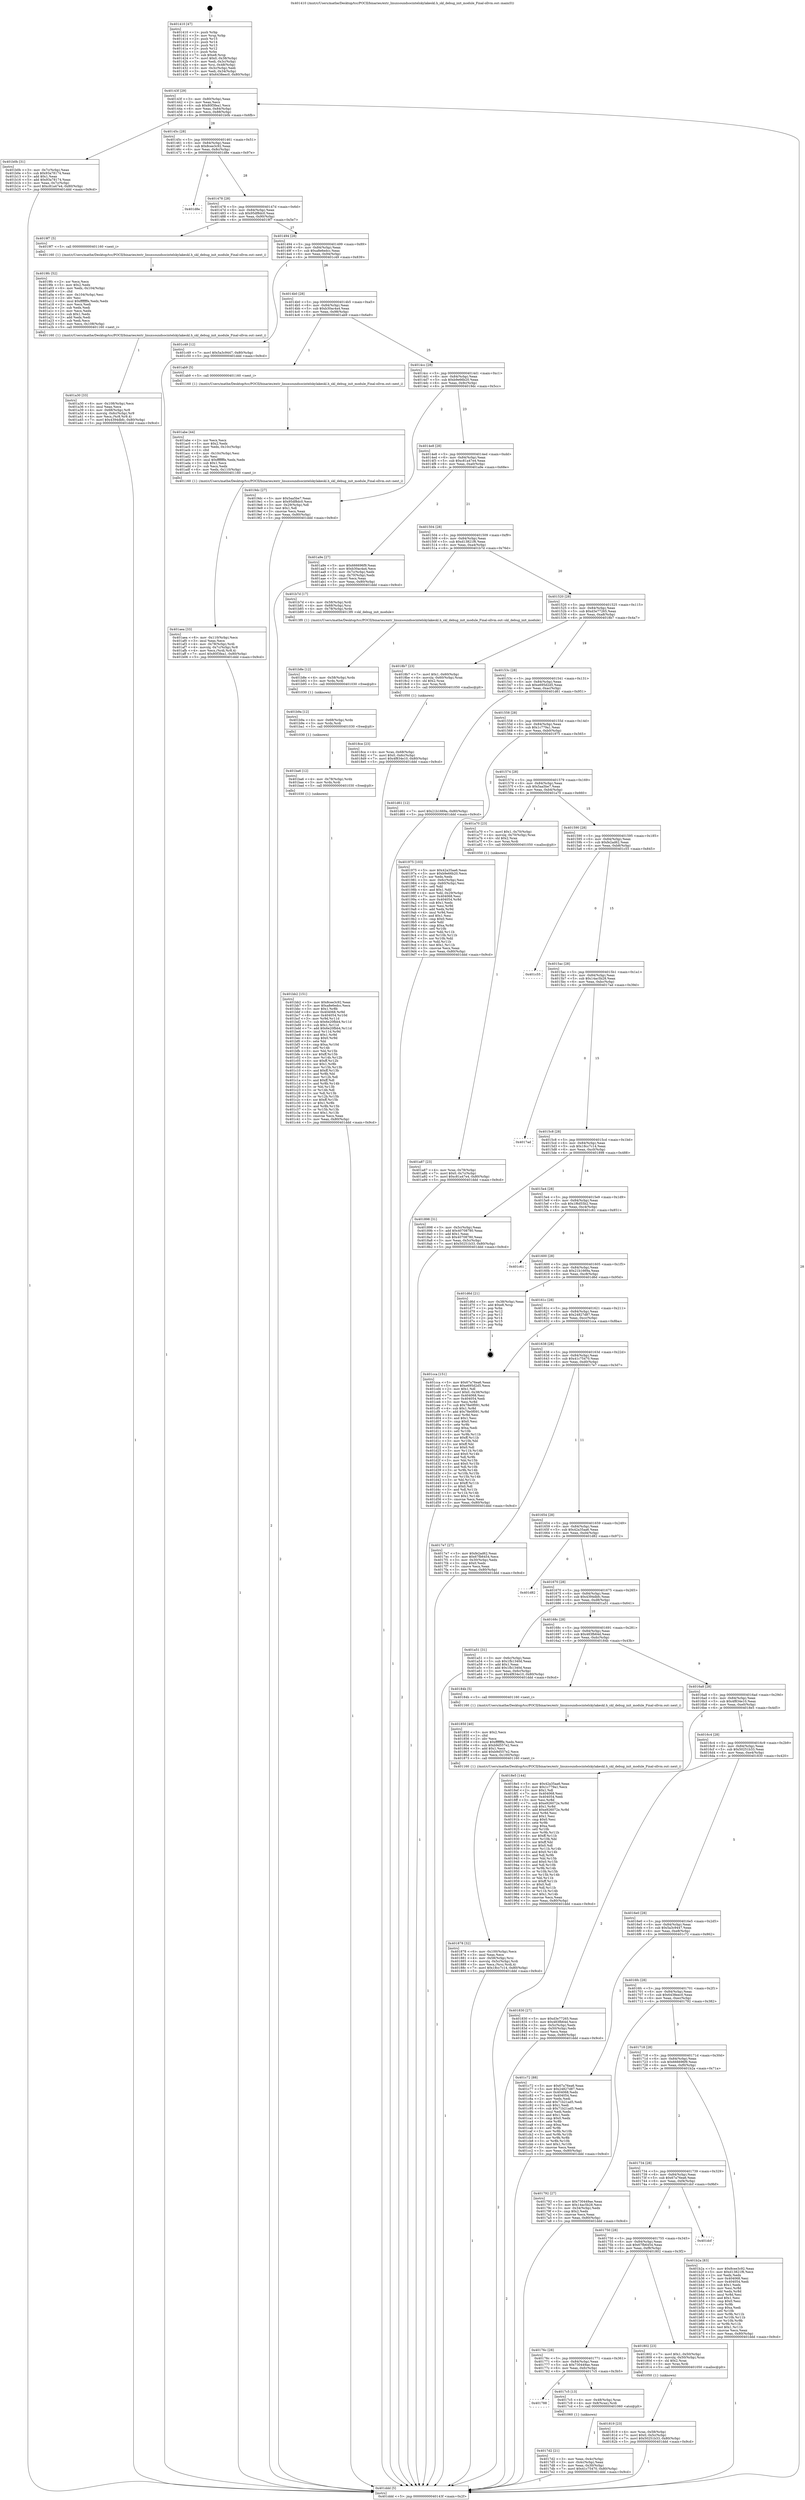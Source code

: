 digraph "0x401410" {
  label = "0x401410 (/mnt/c/Users/mathe/Desktop/tcc/POCII/binaries/extr_linuxsoundsocintelskylakeskl.h_skl_debug_init_module_Final-ollvm.out::main(0))"
  labelloc = "t"
  node[shape=record]

  Entry [label="",width=0.3,height=0.3,shape=circle,fillcolor=black,style=filled]
  "0x40143f" [label="{
     0x40143f [29]\l
     | [instrs]\l
     &nbsp;&nbsp;0x40143f \<+3\>: mov -0x80(%rbp),%eax\l
     &nbsp;&nbsp;0x401442 \<+2\>: mov %eax,%ecx\l
     &nbsp;&nbsp;0x401444 \<+6\>: sub $0x80f3fea1,%ecx\l
     &nbsp;&nbsp;0x40144a \<+6\>: mov %eax,-0x84(%rbp)\l
     &nbsp;&nbsp;0x401450 \<+6\>: mov %ecx,-0x88(%rbp)\l
     &nbsp;&nbsp;0x401456 \<+6\>: je 0000000000401b0b \<main+0x6fb\>\l
  }"]
  "0x401b0b" [label="{
     0x401b0b [31]\l
     | [instrs]\l
     &nbsp;&nbsp;0x401b0b \<+3\>: mov -0x7c(%rbp),%eax\l
     &nbsp;&nbsp;0x401b0e \<+5\>: sub $0x93a78174,%eax\l
     &nbsp;&nbsp;0x401b13 \<+3\>: add $0x1,%eax\l
     &nbsp;&nbsp;0x401b16 \<+5\>: add $0x93a78174,%eax\l
     &nbsp;&nbsp;0x401b1b \<+3\>: mov %eax,-0x7c(%rbp)\l
     &nbsp;&nbsp;0x401b1e \<+7\>: movl $0xc81a47e4,-0x80(%rbp)\l
     &nbsp;&nbsp;0x401b25 \<+5\>: jmp 0000000000401ddd \<main+0x9cd\>\l
  }"]
  "0x40145c" [label="{
     0x40145c [28]\l
     | [instrs]\l
     &nbsp;&nbsp;0x40145c \<+5\>: jmp 0000000000401461 \<main+0x51\>\l
     &nbsp;&nbsp;0x401461 \<+6\>: mov -0x84(%rbp),%eax\l
     &nbsp;&nbsp;0x401467 \<+5\>: sub $0x8cee3c92,%eax\l
     &nbsp;&nbsp;0x40146c \<+6\>: mov %eax,-0x8c(%rbp)\l
     &nbsp;&nbsp;0x401472 \<+6\>: je 0000000000401d8e \<main+0x97e\>\l
  }"]
  Exit [label="",width=0.3,height=0.3,shape=circle,fillcolor=black,style=filled,peripheries=2]
  "0x401d8e" [label="{
     0x401d8e\l
  }", style=dashed]
  "0x401478" [label="{
     0x401478 [28]\l
     | [instrs]\l
     &nbsp;&nbsp;0x401478 \<+5\>: jmp 000000000040147d \<main+0x6d\>\l
     &nbsp;&nbsp;0x40147d \<+6\>: mov -0x84(%rbp),%eax\l
     &nbsp;&nbsp;0x401483 \<+5\>: sub $0x95df8dc0,%eax\l
     &nbsp;&nbsp;0x401488 \<+6\>: mov %eax,-0x90(%rbp)\l
     &nbsp;&nbsp;0x40148e \<+6\>: je 00000000004019f7 \<main+0x5e7\>\l
  }"]
  "0x401bb2" [label="{
     0x401bb2 [151]\l
     | [instrs]\l
     &nbsp;&nbsp;0x401bb2 \<+5\>: mov $0x8cee3c92,%eax\l
     &nbsp;&nbsp;0x401bb7 \<+5\>: mov $0xa8e6edcc,%ecx\l
     &nbsp;&nbsp;0x401bbc \<+3\>: mov $0x1,%r8b\l
     &nbsp;&nbsp;0x401bbf \<+8\>: mov 0x404068,%r9d\l
     &nbsp;&nbsp;0x401bc7 \<+8\>: mov 0x404054,%r10d\l
     &nbsp;&nbsp;0x401bcf \<+3\>: mov %r9d,%r11d\l
     &nbsp;&nbsp;0x401bd2 \<+7\>: sub $0x6e20fbb4,%r11d\l
     &nbsp;&nbsp;0x401bd9 \<+4\>: sub $0x1,%r11d\l
     &nbsp;&nbsp;0x401bdd \<+7\>: add $0x6e20fbb4,%r11d\l
     &nbsp;&nbsp;0x401be4 \<+4\>: imul %r11d,%r9d\l
     &nbsp;&nbsp;0x401be8 \<+4\>: and $0x1,%r9d\l
     &nbsp;&nbsp;0x401bec \<+4\>: cmp $0x0,%r9d\l
     &nbsp;&nbsp;0x401bf0 \<+3\>: sete %bl\l
     &nbsp;&nbsp;0x401bf3 \<+4\>: cmp $0xa,%r10d\l
     &nbsp;&nbsp;0x401bf7 \<+4\>: setl %r14b\l
     &nbsp;&nbsp;0x401bfb \<+3\>: mov %bl,%r15b\l
     &nbsp;&nbsp;0x401bfe \<+4\>: xor $0xff,%r15b\l
     &nbsp;&nbsp;0x401c02 \<+3\>: mov %r14b,%r12b\l
     &nbsp;&nbsp;0x401c05 \<+4\>: xor $0xff,%r12b\l
     &nbsp;&nbsp;0x401c09 \<+4\>: xor $0x1,%r8b\l
     &nbsp;&nbsp;0x401c0d \<+3\>: mov %r15b,%r13b\l
     &nbsp;&nbsp;0x401c10 \<+4\>: and $0xff,%r13b\l
     &nbsp;&nbsp;0x401c14 \<+3\>: and %r8b,%bl\l
     &nbsp;&nbsp;0x401c17 \<+3\>: mov %r12b,%dl\l
     &nbsp;&nbsp;0x401c1a \<+3\>: and $0xff,%dl\l
     &nbsp;&nbsp;0x401c1d \<+3\>: and %r8b,%r14b\l
     &nbsp;&nbsp;0x401c20 \<+3\>: or %bl,%r13b\l
     &nbsp;&nbsp;0x401c23 \<+3\>: or %r14b,%dl\l
     &nbsp;&nbsp;0x401c26 \<+3\>: xor %dl,%r13b\l
     &nbsp;&nbsp;0x401c29 \<+3\>: or %r12b,%r15b\l
     &nbsp;&nbsp;0x401c2c \<+4\>: xor $0xff,%r15b\l
     &nbsp;&nbsp;0x401c30 \<+4\>: or $0x1,%r8b\l
     &nbsp;&nbsp;0x401c34 \<+3\>: and %r8b,%r15b\l
     &nbsp;&nbsp;0x401c37 \<+3\>: or %r15b,%r13b\l
     &nbsp;&nbsp;0x401c3a \<+4\>: test $0x1,%r13b\l
     &nbsp;&nbsp;0x401c3e \<+3\>: cmovne %ecx,%eax\l
     &nbsp;&nbsp;0x401c41 \<+3\>: mov %eax,-0x80(%rbp)\l
     &nbsp;&nbsp;0x401c44 \<+5\>: jmp 0000000000401ddd \<main+0x9cd\>\l
  }"]
  "0x4019f7" [label="{
     0x4019f7 [5]\l
     | [instrs]\l
     &nbsp;&nbsp;0x4019f7 \<+5\>: call 0000000000401160 \<next_i\>\l
     | [calls]\l
     &nbsp;&nbsp;0x401160 \{1\} (/mnt/c/Users/mathe/Desktop/tcc/POCII/binaries/extr_linuxsoundsocintelskylakeskl.h_skl_debug_init_module_Final-ollvm.out::next_i)\l
  }"]
  "0x401494" [label="{
     0x401494 [28]\l
     | [instrs]\l
     &nbsp;&nbsp;0x401494 \<+5\>: jmp 0000000000401499 \<main+0x89\>\l
     &nbsp;&nbsp;0x401499 \<+6\>: mov -0x84(%rbp),%eax\l
     &nbsp;&nbsp;0x40149f \<+5\>: sub $0xa8e6edcc,%eax\l
     &nbsp;&nbsp;0x4014a4 \<+6\>: mov %eax,-0x94(%rbp)\l
     &nbsp;&nbsp;0x4014aa \<+6\>: je 0000000000401c49 \<main+0x839\>\l
  }"]
  "0x401ba6" [label="{
     0x401ba6 [12]\l
     | [instrs]\l
     &nbsp;&nbsp;0x401ba6 \<+4\>: mov -0x78(%rbp),%rdx\l
     &nbsp;&nbsp;0x401baa \<+3\>: mov %rdx,%rdi\l
     &nbsp;&nbsp;0x401bad \<+5\>: call 0000000000401030 \<free@plt\>\l
     | [calls]\l
     &nbsp;&nbsp;0x401030 \{1\} (unknown)\l
  }"]
  "0x401c49" [label="{
     0x401c49 [12]\l
     | [instrs]\l
     &nbsp;&nbsp;0x401c49 \<+7\>: movl $0x5a3c9447,-0x80(%rbp)\l
     &nbsp;&nbsp;0x401c50 \<+5\>: jmp 0000000000401ddd \<main+0x9cd\>\l
  }"]
  "0x4014b0" [label="{
     0x4014b0 [28]\l
     | [instrs]\l
     &nbsp;&nbsp;0x4014b0 \<+5\>: jmp 00000000004014b5 \<main+0xa5\>\l
     &nbsp;&nbsp;0x4014b5 \<+6\>: mov -0x84(%rbp),%eax\l
     &nbsp;&nbsp;0x4014bb \<+5\>: sub $0xb30ac4a4,%eax\l
     &nbsp;&nbsp;0x4014c0 \<+6\>: mov %eax,-0x98(%rbp)\l
     &nbsp;&nbsp;0x4014c6 \<+6\>: je 0000000000401ab9 \<main+0x6a9\>\l
  }"]
  "0x401b9a" [label="{
     0x401b9a [12]\l
     | [instrs]\l
     &nbsp;&nbsp;0x401b9a \<+4\>: mov -0x68(%rbp),%rdx\l
     &nbsp;&nbsp;0x401b9e \<+3\>: mov %rdx,%rdi\l
     &nbsp;&nbsp;0x401ba1 \<+5\>: call 0000000000401030 \<free@plt\>\l
     | [calls]\l
     &nbsp;&nbsp;0x401030 \{1\} (unknown)\l
  }"]
  "0x401ab9" [label="{
     0x401ab9 [5]\l
     | [instrs]\l
     &nbsp;&nbsp;0x401ab9 \<+5\>: call 0000000000401160 \<next_i\>\l
     | [calls]\l
     &nbsp;&nbsp;0x401160 \{1\} (/mnt/c/Users/mathe/Desktop/tcc/POCII/binaries/extr_linuxsoundsocintelskylakeskl.h_skl_debug_init_module_Final-ollvm.out::next_i)\l
  }"]
  "0x4014cc" [label="{
     0x4014cc [28]\l
     | [instrs]\l
     &nbsp;&nbsp;0x4014cc \<+5\>: jmp 00000000004014d1 \<main+0xc1\>\l
     &nbsp;&nbsp;0x4014d1 \<+6\>: mov -0x84(%rbp),%eax\l
     &nbsp;&nbsp;0x4014d7 \<+5\>: sub $0xb9e66b20,%eax\l
     &nbsp;&nbsp;0x4014dc \<+6\>: mov %eax,-0x9c(%rbp)\l
     &nbsp;&nbsp;0x4014e2 \<+6\>: je 00000000004019dc \<main+0x5cc\>\l
  }"]
  "0x401b8e" [label="{
     0x401b8e [12]\l
     | [instrs]\l
     &nbsp;&nbsp;0x401b8e \<+4\>: mov -0x58(%rbp),%rdx\l
     &nbsp;&nbsp;0x401b92 \<+3\>: mov %rdx,%rdi\l
     &nbsp;&nbsp;0x401b95 \<+5\>: call 0000000000401030 \<free@plt\>\l
     | [calls]\l
     &nbsp;&nbsp;0x401030 \{1\} (unknown)\l
  }"]
  "0x4019dc" [label="{
     0x4019dc [27]\l
     | [instrs]\l
     &nbsp;&nbsp;0x4019dc \<+5\>: mov $0x5aa5be7,%eax\l
     &nbsp;&nbsp;0x4019e1 \<+5\>: mov $0x95df8dc0,%ecx\l
     &nbsp;&nbsp;0x4019e6 \<+3\>: mov -0x29(%rbp),%dl\l
     &nbsp;&nbsp;0x4019e9 \<+3\>: test $0x1,%dl\l
     &nbsp;&nbsp;0x4019ec \<+3\>: cmovne %ecx,%eax\l
     &nbsp;&nbsp;0x4019ef \<+3\>: mov %eax,-0x80(%rbp)\l
     &nbsp;&nbsp;0x4019f2 \<+5\>: jmp 0000000000401ddd \<main+0x9cd\>\l
  }"]
  "0x4014e8" [label="{
     0x4014e8 [28]\l
     | [instrs]\l
     &nbsp;&nbsp;0x4014e8 \<+5\>: jmp 00000000004014ed \<main+0xdd\>\l
     &nbsp;&nbsp;0x4014ed \<+6\>: mov -0x84(%rbp),%eax\l
     &nbsp;&nbsp;0x4014f3 \<+5\>: sub $0xc81a47e4,%eax\l
     &nbsp;&nbsp;0x4014f8 \<+6\>: mov %eax,-0xa0(%rbp)\l
     &nbsp;&nbsp;0x4014fe \<+6\>: je 0000000000401a9e \<main+0x68e\>\l
  }"]
  "0x401aea" [label="{
     0x401aea [33]\l
     | [instrs]\l
     &nbsp;&nbsp;0x401aea \<+6\>: mov -0x110(%rbp),%ecx\l
     &nbsp;&nbsp;0x401af0 \<+3\>: imul %eax,%ecx\l
     &nbsp;&nbsp;0x401af3 \<+4\>: mov -0x78(%rbp),%rdi\l
     &nbsp;&nbsp;0x401af7 \<+4\>: movslq -0x7c(%rbp),%r8\l
     &nbsp;&nbsp;0x401afb \<+4\>: mov %ecx,(%rdi,%r8,4)\l
     &nbsp;&nbsp;0x401aff \<+7\>: movl $0x80f3fea1,-0x80(%rbp)\l
     &nbsp;&nbsp;0x401b06 \<+5\>: jmp 0000000000401ddd \<main+0x9cd\>\l
  }"]
  "0x401a9e" [label="{
     0x401a9e [27]\l
     | [instrs]\l
     &nbsp;&nbsp;0x401a9e \<+5\>: mov $0x666696f9,%eax\l
     &nbsp;&nbsp;0x401aa3 \<+5\>: mov $0xb30ac4a4,%ecx\l
     &nbsp;&nbsp;0x401aa8 \<+3\>: mov -0x7c(%rbp),%edx\l
     &nbsp;&nbsp;0x401aab \<+3\>: cmp -0x70(%rbp),%edx\l
     &nbsp;&nbsp;0x401aae \<+3\>: cmovl %ecx,%eax\l
     &nbsp;&nbsp;0x401ab1 \<+3\>: mov %eax,-0x80(%rbp)\l
     &nbsp;&nbsp;0x401ab4 \<+5\>: jmp 0000000000401ddd \<main+0x9cd\>\l
  }"]
  "0x401504" [label="{
     0x401504 [28]\l
     | [instrs]\l
     &nbsp;&nbsp;0x401504 \<+5\>: jmp 0000000000401509 \<main+0xf9\>\l
     &nbsp;&nbsp;0x401509 \<+6\>: mov -0x84(%rbp),%eax\l
     &nbsp;&nbsp;0x40150f \<+5\>: sub $0xd13821f6,%eax\l
     &nbsp;&nbsp;0x401514 \<+6\>: mov %eax,-0xa4(%rbp)\l
     &nbsp;&nbsp;0x40151a \<+6\>: je 0000000000401b7d \<main+0x76d\>\l
  }"]
  "0x401abe" [label="{
     0x401abe [44]\l
     | [instrs]\l
     &nbsp;&nbsp;0x401abe \<+2\>: xor %ecx,%ecx\l
     &nbsp;&nbsp;0x401ac0 \<+5\>: mov $0x2,%edx\l
     &nbsp;&nbsp;0x401ac5 \<+6\>: mov %edx,-0x10c(%rbp)\l
     &nbsp;&nbsp;0x401acb \<+1\>: cltd\l
     &nbsp;&nbsp;0x401acc \<+6\>: mov -0x10c(%rbp),%esi\l
     &nbsp;&nbsp;0x401ad2 \<+2\>: idiv %esi\l
     &nbsp;&nbsp;0x401ad4 \<+6\>: imul $0xfffffffe,%edx,%edx\l
     &nbsp;&nbsp;0x401ada \<+3\>: sub $0x1,%ecx\l
     &nbsp;&nbsp;0x401add \<+2\>: sub %ecx,%edx\l
     &nbsp;&nbsp;0x401adf \<+6\>: mov %edx,-0x110(%rbp)\l
     &nbsp;&nbsp;0x401ae5 \<+5\>: call 0000000000401160 \<next_i\>\l
     | [calls]\l
     &nbsp;&nbsp;0x401160 \{1\} (/mnt/c/Users/mathe/Desktop/tcc/POCII/binaries/extr_linuxsoundsocintelskylakeskl.h_skl_debug_init_module_Final-ollvm.out::next_i)\l
  }"]
  "0x401b7d" [label="{
     0x401b7d [17]\l
     | [instrs]\l
     &nbsp;&nbsp;0x401b7d \<+4\>: mov -0x58(%rbp),%rdi\l
     &nbsp;&nbsp;0x401b81 \<+4\>: mov -0x68(%rbp),%rsi\l
     &nbsp;&nbsp;0x401b85 \<+4\>: mov -0x78(%rbp),%rdx\l
     &nbsp;&nbsp;0x401b89 \<+5\>: call 00000000004013f0 \<skl_debug_init_module\>\l
     | [calls]\l
     &nbsp;&nbsp;0x4013f0 \{1\} (/mnt/c/Users/mathe/Desktop/tcc/POCII/binaries/extr_linuxsoundsocintelskylakeskl.h_skl_debug_init_module_Final-ollvm.out::skl_debug_init_module)\l
  }"]
  "0x401520" [label="{
     0x401520 [28]\l
     | [instrs]\l
     &nbsp;&nbsp;0x401520 \<+5\>: jmp 0000000000401525 \<main+0x115\>\l
     &nbsp;&nbsp;0x401525 \<+6\>: mov -0x84(%rbp),%eax\l
     &nbsp;&nbsp;0x40152b \<+5\>: sub $0xd3e77265,%eax\l
     &nbsp;&nbsp;0x401530 \<+6\>: mov %eax,-0xa8(%rbp)\l
     &nbsp;&nbsp;0x401536 \<+6\>: je 00000000004018b7 \<main+0x4a7\>\l
  }"]
  "0x401a87" [label="{
     0x401a87 [23]\l
     | [instrs]\l
     &nbsp;&nbsp;0x401a87 \<+4\>: mov %rax,-0x78(%rbp)\l
     &nbsp;&nbsp;0x401a8b \<+7\>: movl $0x0,-0x7c(%rbp)\l
     &nbsp;&nbsp;0x401a92 \<+7\>: movl $0xc81a47e4,-0x80(%rbp)\l
     &nbsp;&nbsp;0x401a99 \<+5\>: jmp 0000000000401ddd \<main+0x9cd\>\l
  }"]
  "0x4018b7" [label="{
     0x4018b7 [23]\l
     | [instrs]\l
     &nbsp;&nbsp;0x4018b7 \<+7\>: movl $0x1,-0x60(%rbp)\l
     &nbsp;&nbsp;0x4018be \<+4\>: movslq -0x60(%rbp),%rax\l
     &nbsp;&nbsp;0x4018c2 \<+4\>: shl $0x2,%rax\l
     &nbsp;&nbsp;0x4018c6 \<+3\>: mov %rax,%rdi\l
     &nbsp;&nbsp;0x4018c9 \<+5\>: call 0000000000401050 \<malloc@plt\>\l
     | [calls]\l
     &nbsp;&nbsp;0x401050 \{1\} (unknown)\l
  }"]
  "0x40153c" [label="{
     0x40153c [28]\l
     | [instrs]\l
     &nbsp;&nbsp;0x40153c \<+5\>: jmp 0000000000401541 \<main+0x131\>\l
     &nbsp;&nbsp;0x401541 \<+6\>: mov -0x84(%rbp),%eax\l
     &nbsp;&nbsp;0x401547 \<+5\>: sub $0xe695d2d5,%eax\l
     &nbsp;&nbsp;0x40154c \<+6\>: mov %eax,-0xac(%rbp)\l
     &nbsp;&nbsp;0x401552 \<+6\>: je 0000000000401d61 \<main+0x951\>\l
  }"]
  "0x401a30" [label="{
     0x401a30 [33]\l
     | [instrs]\l
     &nbsp;&nbsp;0x401a30 \<+6\>: mov -0x108(%rbp),%ecx\l
     &nbsp;&nbsp;0x401a36 \<+3\>: imul %eax,%ecx\l
     &nbsp;&nbsp;0x401a39 \<+4\>: mov -0x68(%rbp),%r8\l
     &nbsp;&nbsp;0x401a3d \<+4\>: movslq -0x6c(%rbp),%r9\l
     &nbsp;&nbsp;0x401a41 \<+4\>: mov %ecx,(%r8,%r9,4)\l
     &nbsp;&nbsp;0x401a45 \<+7\>: movl $0x4394dbfc,-0x80(%rbp)\l
     &nbsp;&nbsp;0x401a4c \<+5\>: jmp 0000000000401ddd \<main+0x9cd\>\l
  }"]
  "0x401d61" [label="{
     0x401d61 [12]\l
     | [instrs]\l
     &nbsp;&nbsp;0x401d61 \<+7\>: movl $0x21b1669a,-0x80(%rbp)\l
     &nbsp;&nbsp;0x401d68 \<+5\>: jmp 0000000000401ddd \<main+0x9cd\>\l
  }"]
  "0x401558" [label="{
     0x401558 [28]\l
     | [instrs]\l
     &nbsp;&nbsp;0x401558 \<+5\>: jmp 000000000040155d \<main+0x14d\>\l
     &nbsp;&nbsp;0x40155d \<+6\>: mov -0x84(%rbp),%eax\l
     &nbsp;&nbsp;0x401563 \<+5\>: sub $0x1c779a1,%eax\l
     &nbsp;&nbsp;0x401568 \<+6\>: mov %eax,-0xb0(%rbp)\l
     &nbsp;&nbsp;0x40156e \<+6\>: je 0000000000401975 \<main+0x565\>\l
  }"]
  "0x4019fc" [label="{
     0x4019fc [52]\l
     | [instrs]\l
     &nbsp;&nbsp;0x4019fc \<+2\>: xor %ecx,%ecx\l
     &nbsp;&nbsp;0x4019fe \<+5\>: mov $0x2,%edx\l
     &nbsp;&nbsp;0x401a03 \<+6\>: mov %edx,-0x104(%rbp)\l
     &nbsp;&nbsp;0x401a09 \<+1\>: cltd\l
     &nbsp;&nbsp;0x401a0a \<+6\>: mov -0x104(%rbp),%esi\l
     &nbsp;&nbsp;0x401a10 \<+2\>: idiv %esi\l
     &nbsp;&nbsp;0x401a12 \<+6\>: imul $0xfffffffe,%edx,%edx\l
     &nbsp;&nbsp;0x401a18 \<+2\>: mov %ecx,%edi\l
     &nbsp;&nbsp;0x401a1a \<+2\>: sub %edx,%edi\l
     &nbsp;&nbsp;0x401a1c \<+2\>: mov %ecx,%edx\l
     &nbsp;&nbsp;0x401a1e \<+3\>: sub $0x1,%edx\l
     &nbsp;&nbsp;0x401a21 \<+2\>: add %edx,%edi\l
     &nbsp;&nbsp;0x401a23 \<+2\>: sub %edi,%ecx\l
     &nbsp;&nbsp;0x401a25 \<+6\>: mov %ecx,-0x108(%rbp)\l
     &nbsp;&nbsp;0x401a2b \<+5\>: call 0000000000401160 \<next_i\>\l
     | [calls]\l
     &nbsp;&nbsp;0x401160 \{1\} (/mnt/c/Users/mathe/Desktop/tcc/POCII/binaries/extr_linuxsoundsocintelskylakeskl.h_skl_debug_init_module_Final-ollvm.out::next_i)\l
  }"]
  "0x401975" [label="{
     0x401975 [103]\l
     | [instrs]\l
     &nbsp;&nbsp;0x401975 \<+5\>: mov $0x42a35aa6,%eax\l
     &nbsp;&nbsp;0x40197a \<+5\>: mov $0xb9e66b20,%ecx\l
     &nbsp;&nbsp;0x40197f \<+2\>: xor %edx,%edx\l
     &nbsp;&nbsp;0x401981 \<+3\>: mov -0x6c(%rbp),%esi\l
     &nbsp;&nbsp;0x401984 \<+3\>: cmp -0x60(%rbp),%esi\l
     &nbsp;&nbsp;0x401987 \<+4\>: setl %dil\l
     &nbsp;&nbsp;0x40198b \<+4\>: and $0x1,%dil\l
     &nbsp;&nbsp;0x40198f \<+4\>: mov %dil,-0x29(%rbp)\l
     &nbsp;&nbsp;0x401993 \<+7\>: mov 0x404068,%esi\l
     &nbsp;&nbsp;0x40199a \<+8\>: mov 0x404054,%r8d\l
     &nbsp;&nbsp;0x4019a2 \<+3\>: sub $0x1,%edx\l
     &nbsp;&nbsp;0x4019a5 \<+3\>: mov %esi,%r9d\l
     &nbsp;&nbsp;0x4019a8 \<+3\>: add %edx,%r9d\l
     &nbsp;&nbsp;0x4019ab \<+4\>: imul %r9d,%esi\l
     &nbsp;&nbsp;0x4019af \<+3\>: and $0x1,%esi\l
     &nbsp;&nbsp;0x4019b2 \<+3\>: cmp $0x0,%esi\l
     &nbsp;&nbsp;0x4019b5 \<+4\>: sete %dil\l
     &nbsp;&nbsp;0x4019b9 \<+4\>: cmp $0xa,%r8d\l
     &nbsp;&nbsp;0x4019bd \<+4\>: setl %r10b\l
     &nbsp;&nbsp;0x4019c1 \<+3\>: mov %dil,%r11b\l
     &nbsp;&nbsp;0x4019c4 \<+3\>: and %r10b,%r11b\l
     &nbsp;&nbsp;0x4019c7 \<+3\>: xor %r10b,%dil\l
     &nbsp;&nbsp;0x4019ca \<+3\>: or %dil,%r11b\l
     &nbsp;&nbsp;0x4019cd \<+4\>: test $0x1,%r11b\l
     &nbsp;&nbsp;0x4019d1 \<+3\>: cmovne %ecx,%eax\l
     &nbsp;&nbsp;0x4019d4 \<+3\>: mov %eax,-0x80(%rbp)\l
     &nbsp;&nbsp;0x4019d7 \<+5\>: jmp 0000000000401ddd \<main+0x9cd\>\l
  }"]
  "0x401574" [label="{
     0x401574 [28]\l
     | [instrs]\l
     &nbsp;&nbsp;0x401574 \<+5\>: jmp 0000000000401579 \<main+0x169\>\l
     &nbsp;&nbsp;0x401579 \<+6\>: mov -0x84(%rbp),%eax\l
     &nbsp;&nbsp;0x40157f \<+5\>: sub $0x5aa5be7,%eax\l
     &nbsp;&nbsp;0x401584 \<+6\>: mov %eax,-0xb4(%rbp)\l
     &nbsp;&nbsp;0x40158a \<+6\>: je 0000000000401a70 \<main+0x660\>\l
  }"]
  "0x4018ce" [label="{
     0x4018ce [23]\l
     | [instrs]\l
     &nbsp;&nbsp;0x4018ce \<+4\>: mov %rax,-0x68(%rbp)\l
     &nbsp;&nbsp;0x4018d2 \<+7\>: movl $0x0,-0x6c(%rbp)\l
     &nbsp;&nbsp;0x4018d9 \<+7\>: movl $0x4f834e10,-0x80(%rbp)\l
     &nbsp;&nbsp;0x4018e0 \<+5\>: jmp 0000000000401ddd \<main+0x9cd\>\l
  }"]
  "0x401a70" [label="{
     0x401a70 [23]\l
     | [instrs]\l
     &nbsp;&nbsp;0x401a70 \<+7\>: movl $0x1,-0x70(%rbp)\l
     &nbsp;&nbsp;0x401a77 \<+4\>: movslq -0x70(%rbp),%rax\l
     &nbsp;&nbsp;0x401a7b \<+4\>: shl $0x2,%rax\l
     &nbsp;&nbsp;0x401a7f \<+3\>: mov %rax,%rdi\l
     &nbsp;&nbsp;0x401a82 \<+5\>: call 0000000000401050 \<malloc@plt\>\l
     | [calls]\l
     &nbsp;&nbsp;0x401050 \{1\} (unknown)\l
  }"]
  "0x401590" [label="{
     0x401590 [28]\l
     | [instrs]\l
     &nbsp;&nbsp;0x401590 \<+5\>: jmp 0000000000401595 \<main+0x185\>\l
     &nbsp;&nbsp;0x401595 \<+6\>: mov -0x84(%rbp),%eax\l
     &nbsp;&nbsp;0x40159b \<+5\>: sub $0xfe2ad62,%eax\l
     &nbsp;&nbsp;0x4015a0 \<+6\>: mov %eax,-0xb8(%rbp)\l
     &nbsp;&nbsp;0x4015a6 \<+6\>: je 0000000000401c55 \<main+0x845\>\l
  }"]
  "0x401878" [label="{
     0x401878 [32]\l
     | [instrs]\l
     &nbsp;&nbsp;0x401878 \<+6\>: mov -0x100(%rbp),%ecx\l
     &nbsp;&nbsp;0x40187e \<+3\>: imul %eax,%ecx\l
     &nbsp;&nbsp;0x401881 \<+4\>: mov -0x58(%rbp),%rsi\l
     &nbsp;&nbsp;0x401885 \<+4\>: movslq -0x5c(%rbp),%rdi\l
     &nbsp;&nbsp;0x401889 \<+3\>: mov %ecx,(%rsi,%rdi,4)\l
     &nbsp;&nbsp;0x40188c \<+7\>: movl $0x18cc7c14,-0x80(%rbp)\l
     &nbsp;&nbsp;0x401893 \<+5\>: jmp 0000000000401ddd \<main+0x9cd\>\l
  }"]
  "0x401c55" [label="{
     0x401c55\l
  }", style=dashed]
  "0x4015ac" [label="{
     0x4015ac [28]\l
     | [instrs]\l
     &nbsp;&nbsp;0x4015ac \<+5\>: jmp 00000000004015b1 \<main+0x1a1\>\l
     &nbsp;&nbsp;0x4015b1 \<+6\>: mov -0x84(%rbp),%eax\l
     &nbsp;&nbsp;0x4015b7 \<+5\>: sub $0x14ac5b28,%eax\l
     &nbsp;&nbsp;0x4015bc \<+6\>: mov %eax,-0xbc(%rbp)\l
     &nbsp;&nbsp;0x4015c2 \<+6\>: je 00000000004017ad \<main+0x39d\>\l
  }"]
  "0x401850" [label="{
     0x401850 [40]\l
     | [instrs]\l
     &nbsp;&nbsp;0x401850 \<+5\>: mov $0x2,%ecx\l
     &nbsp;&nbsp;0x401855 \<+1\>: cltd\l
     &nbsp;&nbsp;0x401856 \<+2\>: idiv %ecx\l
     &nbsp;&nbsp;0x401858 \<+6\>: imul $0xfffffffe,%edx,%ecx\l
     &nbsp;&nbsp;0x40185e \<+6\>: sub $0xb9d557e2,%ecx\l
     &nbsp;&nbsp;0x401864 \<+3\>: add $0x1,%ecx\l
     &nbsp;&nbsp;0x401867 \<+6\>: add $0xb9d557e2,%ecx\l
     &nbsp;&nbsp;0x40186d \<+6\>: mov %ecx,-0x100(%rbp)\l
     &nbsp;&nbsp;0x401873 \<+5\>: call 0000000000401160 \<next_i\>\l
     | [calls]\l
     &nbsp;&nbsp;0x401160 \{1\} (/mnt/c/Users/mathe/Desktop/tcc/POCII/binaries/extr_linuxsoundsocintelskylakeskl.h_skl_debug_init_module_Final-ollvm.out::next_i)\l
  }"]
  "0x4017ad" [label="{
     0x4017ad\l
  }", style=dashed]
  "0x4015c8" [label="{
     0x4015c8 [28]\l
     | [instrs]\l
     &nbsp;&nbsp;0x4015c8 \<+5\>: jmp 00000000004015cd \<main+0x1bd\>\l
     &nbsp;&nbsp;0x4015cd \<+6\>: mov -0x84(%rbp),%eax\l
     &nbsp;&nbsp;0x4015d3 \<+5\>: sub $0x18cc7c14,%eax\l
     &nbsp;&nbsp;0x4015d8 \<+6\>: mov %eax,-0xc0(%rbp)\l
     &nbsp;&nbsp;0x4015de \<+6\>: je 0000000000401898 \<main+0x488\>\l
  }"]
  "0x401819" [label="{
     0x401819 [23]\l
     | [instrs]\l
     &nbsp;&nbsp;0x401819 \<+4\>: mov %rax,-0x58(%rbp)\l
     &nbsp;&nbsp;0x40181d \<+7\>: movl $0x0,-0x5c(%rbp)\l
     &nbsp;&nbsp;0x401824 \<+7\>: movl $0x50251b33,-0x80(%rbp)\l
     &nbsp;&nbsp;0x40182b \<+5\>: jmp 0000000000401ddd \<main+0x9cd\>\l
  }"]
  "0x401898" [label="{
     0x401898 [31]\l
     | [instrs]\l
     &nbsp;&nbsp;0x401898 \<+3\>: mov -0x5c(%rbp),%eax\l
     &nbsp;&nbsp;0x40189b \<+5\>: add $0x40708780,%eax\l
     &nbsp;&nbsp;0x4018a0 \<+3\>: add $0x1,%eax\l
     &nbsp;&nbsp;0x4018a3 \<+5\>: sub $0x40708780,%eax\l
     &nbsp;&nbsp;0x4018a8 \<+3\>: mov %eax,-0x5c(%rbp)\l
     &nbsp;&nbsp;0x4018ab \<+7\>: movl $0x50251b33,-0x80(%rbp)\l
     &nbsp;&nbsp;0x4018b2 \<+5\>: jmp 0000000000401ddd \<main+0x9cd\>\l
  }"]
  "0x4015e4" [label="{
     0x4015e4 [28]\l
     | [instrs]\l
     &nbsp;&nbsp;0x4015e4 \<+5\>: jmp 00000000004015e9 \<main+0x1d9\>\l
     &nbsp;&nbsp;0x4015e9 \<+6\>: mov -0x84(%rbp),%eax\l
     &nbsp;&nbsp;0x4015ef \<+5\>: sub $0x1f6d55b2,%eax\l
     &nbsp;&nbsp;0x4015f4 \<+6\>: mov %eax,-0xc4(%rbp)\l
     &nbsp;&nbsp;0x4015fa \<+6\>: je 0000000000401c61 \<main+0x851\>\l
  }"]
  "0x4017d2" [label="{
     0x4017d2 [21]\l
     | [instrs]\l
     &nbsp;&nbsp;0x4017d2 \<+3\>: mov %eax,-0x4c(%rbp)\l
     &nbsp;&nbsp;0x4017d5 \<+3\>: mov -0x4c(%rbp),%eax\l
     &nbsp;&nbsp;0x4017d8 \<+3\>: mov %eax,-0x30(%rbp)\l
     &nbsp;&nbsp;0x4017db \<+7\>: movl $0x41c75470,-0x80(%rbp)\l
     &nbsp;&nbsp;0x4017e2 \<+5\>: jmp 0000000000401ddd \<main+0x9cd\>\l
  }"]
  "0x401c61" [label="{
     0x401c61\l
  }", style=dashed]
  "0x401600" [label="{
     0x401600 [28]\l
     | [instrs]\l
     &nbsp;&nbsp;0x401600 \<+5\>: jmp 0000000000401605 \<main+0x1f5\>\l
     &nbsp;&nbsp;0x401605 \<+6\>: mov -0x84(%rbp),%eax\l
     &nbsp;&nbsp;0x40160b \<+5\>: sub $0x21b1669a,%eax\l
     &nbsp;&nbsp;0x401610 \<+6\>: mov %eax,-0xc8(%rbp)\l
     &nbsp;&nbsp;0x401616 \<+6\>: je 0000000000401d6d \<main+0x95d\>\l
  }"]
  "0x401788" [label="{
     0x401788\l
  }", style=dashed]
  "0x401d6d" [label="{
     0x401d6d [21]\l
     | [instrs]\l
     &nbsp;&nbsp;0x401d6d \<+3\>: mov -0x38(%rbp),%eax\l
     &nbsp;&nbsp;0x401d70 \<+7\>: add $0xe8,%rsp\l
     &nbsp;&nbsp;0x401d77 \<+1\>: pop %rbx\l
     &nbsp;&nbsp;0x401d78 \<+2\>: pop %r12\l
     &nbsp;&nbsp;0x401d7a \<+2\>: pop %r13\l
     &nbsp;&nbsp;0x401d7c \<+2\>: pop %r14\l
     &nbsp;&nbsp;0x401d7e \<+2\>: pop %r15\l
     &nbsp;&nbsp;0x401d80 \<+1\>: pop %rbp\l
     &nbsp;&nbsp;0x401d81 \<+1\>: ret\l
  }"]
  "0x40161c" [label="{
     0x40161c [28]\l
     | [instrs]\l
     &nbsp;&nbsp;0x40161c \<+5\>: jmp 0000000000401621 \<main+0x211\>\l
     &nbsp;&nbsp;0x401621 \<+6\>: mov -0x84(%rbp),%eax\l
     &nbsp;&nbsp;0x401627 \<+5\>: sub $0x24827d87,%eax\l
     &nbsp;&nbsp;0x40162c \<+6\>: mov %eax,-0xcc(%rbp)\l
     &nbsp;&nbsp;0x401632 \<+6\>: je 0000000000401cca \<main+0x8ba\>\l
  }"]
  "0x4017c5" [label="{
     0x4017c5 [13]\l
     | [instrs]\l
     &nbsp;&nbsp;0x4017c5 \<+4\>: mov -0x48(%rbp),%rax\l
     &nbsp;&nbsp;0x4017c9 \<+4\>: mov 0x8(%rax),%rdi\l
     &nbsp;&nbsp;0x4017cd \<+5\>: call 0000000000401060 \<atoi@plt\>\l
     | [calls]\l
     &nbsp;&nbsp;0x401060 \{1\} (unknown)\l
  }"]
  "0x401cca" [label="{
     0x401cca [151]\l
     | [instrs]\l
     &nbsp;&nbsp;0x401cca \<+5\>: mov $0x67a76ea6,%eax\l
     &nbsp;&nbsp;0x401ccf \<+5\>: mov $0xe695d2d5,%ecx\l
     &nbsp;&nbsp;0x401cd4 \<+2\>: mov $0x1,%dl\l
     &nbsp;&nbsp;0x401cd6 \<+7\>: movl $0x0,-0x38(%rbp)\l
     &nbsp;&nbsp;0x401cdd \<+7\>: mov 0x404068,%esi\l
     &nbsp;&nbsp;0x401ce4 \<+7\>: mov 0x404054,%edi\l
     &nbsp;&nbsp;0x401ceb \<+3\>: mov %esi,%r8d\l
     &nbsp;&nbsp;0x401cee \<+7\>: sub $0x78e0f091,%r8d\l
     &nbsp;&nbsp;0x401cf5 \<+4\>: sub $0x1,%r8d\l
     &nbsp;&nbsp;0x401cf9 \<+7\>: add $0x78e0f091,%r8d\l
     &nbsp;&nbsp;0x401d00 \<+4\>: imul %r8d,%esi\l
     &nbsp;&nbsp;0x401d04 \<+3\>: and $0x1,%esi\l
     &nbsp;&nbsp;0x401d07 \<+3\>: cmp $0x0,%esi\l
     &nbsp;&nbsp;0x401d0a \<+4\>: sete %r9b\l
     &nbsp;&nbsp;0x401d0e \<+3\>: cmp $0xa,%edi\l
     &nbsp;&nbsp;0x401d11 \<+4\>: setl %r10b\l
     &nbsp;&nbsp;0x401d15 \<+3\>: mov %r9b,%r11b\l
     &nbsp;&nbsp;0x401d18 \<+4\>: xor $0xff,%r11b\l
     &nbsp;&nbsp;0x401d1c \<+3\>: mov %r10b,%bl\l
     &nbsp;&nbsp;0x401d1f \<+3\>: xor $0xff,%bl\l
     &nbsp;&nbsp;0x401d22 \<+3\>: xor $0x0,%dl\l
     &nbsp;&nbsp;0x401d25 \<+3\>: mov %r11b,%r14b\l
     &nbsp;&nbsp;0x401d28 \<+4\>: and $0x0,%r14b\l
     &nbsp;&nbsp;0x401d2c \<+3\>: and %dl,%r9b\l
     &nbsp;&nbsp;0x401d2f \<+3\>: mov %bl,%r15b\l
     &nbsp;&nbsp;0x401d32 \<+4\>: and $0x0,%r15b\l
     &nbsp;&nbsp;0x401d36 \<+3\>: and %dl,%r10b\l
     &nbsp;&nbsp;0x401d39 \<+3\>: or %r9b,%r14b\l
     &nbsp;&nbsp;0x401d3c \<+3\>: or %r10b,%r15b\l
     &nbsp;&nbsp;0x401d3f \<+3\>: xor %r15b,%r14b\l
     &nbsp;&nbsp;0x401d42 \<+3\>: or %bl,%r11b\l
     &nbsp;&nbsp;0x401d45 \<+4\>: xor $0xff,%r11b\l
     &nbsp;&nbsp;0x401d49 \<+3\>: or $0x0,%dl\l
     &nbsp;&nbsp;0x401d4c \<+3\>: and %dl,%r11b\l
     &nbsp;&nbsp;0x401d4f \<+3\>: or %r11b,%r14b\l
     &nbsp;&nbsp;0x401d52 \<+4\>: test $0x1,%r14b\l
     &nbsp;&nbsp;0x401d56 \<+3\>: cmovne %ecx,%eax\l
     &nbsp;&nbsp;0x401d59 \<+3\>: mov %eax,-0x80(%rbp)\l
     &nbsp;&nbsp;0x401d5c \<+5\>: jmp 0000000000401ddd \<main+0x9cd\>\l
  }"]
  "0x401638" [label="{
     0x401638 [28]\l
     | [instrs]\l
     &nbsp;&nbsp;0x401638 \<+5\>: jmp 000000000040163d \<main+0x22d\>\l
     &nbsp;&nbsp;0x40163d \<+6\>: mov -0x84(%rbp),%eax\l
     &nbsp;&nbsp;0x401643 \<+5\>: sub $0x41c75470,%eax\l
     &nbsp;&nbsp;0x401648 \<+6\>: mov %eax,-0xd0(%rbp)\l
     &nbsp;&nbsp;0x40164e \<+6\>: je 00000000004017e7 \<main+0x3d7\>\l
  }"]
  "0x40176c" [label="{
     0x40176c [28]\l
     | [instrs]\l
     &nbsp;&nbsp;0x40176c \<+5\>: jmp 0000000000401771 \<main+0x361\>\l
     &nbsp;&nbsp;0x401771 \<+6\>: mov -0x84(%rbp),%eax\l
     &nbsp;&nbsp;0x401777 \<+5\>: sub $0x730449ae,%eax\l
     &nbsp;&nbsp;0x40177c \<+6\>: mov %eax,-0xfc(%rbp)\l
     &nbsp;&nbsp;0x401782 \<+6\>: je 00000000004017c5 \<main+0x3b5\>\l
  }"]
  "0x4017e7" [label="{
     0x4017e7 [27]\l
     | [instrs]\l
     &nbsp;&nbsp;0x4017e7 \<+5\>: mov $0xfe2ad62,%eax\l
     &nbsp;&nbsp;0x4017ec \<+5\>: mov $0x67fb6454,%ecx\l
     &nbsp;&nbsp;0x4017f1 \<+3\>: mov -0x30(%rbp),%edx\l
     &nbsp;&nbsp;0x4017f4 \<+3\>: cmp $0x0,%edx\l
     &nbsp;&nbsp;0x4017f7 \<+3\>: cmove %ecx,%eax\l
     &nbsp;&nbsp;0x4017fa \<+3\>: mov %eax,-0x80(%rbp)\l
     &nbsp;&nbsp;0x4017fd \<+5\>: jmp 0000000000401ddd \<main+0x9cd\>\l
  }"]
  "0x401654" [label="{
     0x401654 [28]\l
     | [instrs]\l
     &nbsp;&nbsp;0x401654 \<+5\>: jmp 0000000000401659 \<main+0x249\>\l
     &nbsp;&nbsp;0x401659 \<+6\>: mov -0x84(%rbp),%eax\l
     &nbsp;&nbsp;0x40165f \<+5\>: sub $0x42a35aa6,%eax\l
     &nbsp;&nbsp;0x401664 \<+6\>: mov %eax,-0xd4(%rbp)\l
     &nbsp;&nbsp;0x40166a \<+6\>: je 0000000000401d82 \<main+0x972\>\l
  }"]
  "0x401802" [label="{
     0x401802 [23]\l
     | [instrs]\l
     &nbsp;&nbsp;0x401802 \<+7\>: movl $0x1,-0x50(%rbp)\l
     &nbsp;&nbsp;0x401809 \<+4\>: movslq -0x50(%rbp),%rax\l
     &nbsp;&nbsp;0x40180d \<+4\>: shl $0x2,%rax\l
     &nbsp;&nbsp;0x401811 \<+3\>: mov %rax,%rdi\l
     &nbsp;&nbsp;0x401814 \<+5\>: call 0000000000401050 \<malloc@plt\>\l
     | [calls]\l
     &nbsp;&nbsp;0x401050 \{1\} (unknown)\l
  }"]
  "0x401d82" [label="{
     0x401d82\l
  }", style=dashed]
  "0x401670" [label="{
     0x401670 [28]\l
     | [instrs]\l
     &nbsp;&nbsp;0x401670 \<+5\>: jmp 0000000000401675 \<main+0x265\>\l
     &nbsp;&nbsp;0x401675 \<+6\>: mov -0x84(%rbp),%eax\l
     &nbsp;&nbsp;0x40167b \<+5\>: sub $0x4394dbfc,%eax\l
     &nbsp;&nbsp;0x401680 \<+6\>: mov %eax,-0xd8(%rbp)\l
     &nbsp;&nbsp;0x401686 \<+6\>: je 0000000000401a51 \<main+0x641\>\l
  }"]
  "0x401750" [label="{
     0x401750 [28]\l
     | [instrs]\l
     &nbsp;&nbsp;0x401750 \<+5\>: jmp 0000000000401755 \<main+0x345\>\l
     &nbsp;&nbsp;0x401755 \<+6\>: mov -0x84(%rbp),%eax\l
     &nbsp;&nbsp;0x40175b \<+5\>: sub $0x67fb6454,%eax\l
     &nbsp;&nbsp;0x401760 \<+6\>: mov %eax,-0xf8(%rbp)\l
     &nbsp;&nbsp;0x401766 \<+6\>: je 0000000000401802 \<main+0x3f2\>\l
  }"]
  "0x401a51" [label="{
     0x401a51 [31]\l
     | [instrs]\l
     &nbsp;&nbsp;0x401a51 \<+3\>: mov -0x6c(%rbp),%eax\l
     &nbsp;&nbsp;0x401a54 \<+5\>: sub $0x1fb1340d,%eax\l
     &nbsp;&nbsp;0x401a59 \<+3\>: add $0x1,%eax\l
     &nbsp;&nbsp;0x401a5c \<+5\>: add $0x1fb1340d,%eax\l
     &nbsp;&nbsp;0x401a61 \<+3\>: mov %eax,-0x6c(%rbp)\l
     &nbsp;&nbsp;0x401a64 \<+7\>: movl $0x4f834e10,-0x80(%rbp)\l
     &nbsp;&nbsp;0x401a6b \<+5\>: jmp 0000000000401ddd \<main+0x9cd\>\l
  }"]
  "0x40168c" [label="{
     0x40168c [28]\l
     | [instrs]\l
     &nbsp;&nbsp;0x40168c \<+5\>: jmp 0000000000401691 \<main+0x281\>\l
     &nbsp;&nbsp;0x401691 \<+6\>: mov -0x84(%rbp),%eax\l
     &nbsp;&nbsp;0x401697 \<+5\>: sub $0x483fb64d,%eax\l
     &nbsp;&nbsp;0x40169c \<+6\>: mov %eax,-0xdc(%rbp)\l
     &nbsp;&nbsp;0x4016a2 \<+6\>: je 000000000040184b \<main+0x43b\>\l
  }"]
  "0x401dcf" [label="{
     0x401dcf\l
  }", style=dashed]
  "0x40184b" [label="{
     0x40184b [5]\l
     | [instrs]\l
     &nbsp;&nbsp;0x40184b \<+5\>: call 0000000000401160 \<next_i\>\l
     | [calls]\l
     &nbsp;&nbsp;0x401160 \{1\} (/mnt/c/Users/mathe/Desktop/tcc/POCII/binaries/extr_linuxsoundsocintelskylakeskl.h_skl_debug_init_module_Final-ollvm.out::next_i)\l
  }"]
  "0x4016a8" [label="{
     0x4016a8 [28]\l
     | [instrs]\l
     &nbsp;&nbsp;0x4016a8 \<+5\>: jmp 00000000004016ad \<main+0x29d\>\l
     &nbsp;&nbsp;0x4016ad \<+6\>: mov -0x84(%rbp),%eax\l
     &nbsp;&nbsp;0x4016b3 \<+5\>: sub $0x4f834e10,%eax\l
     &nbsp;&nbsp;0x4016b8 \<+6\>: mov %eax,-0xe0(%rbp)\l
     &nbsp;&nbsp;0x4016be \<+6\>: je 00000000004018e5 \<main+0x4d5\>\l
  }"]
  "0x401734" [label="{
     0x401734 [28]\l
     | [instrs]\l
     &nbsp;&nbsp;0x401734 \<+5\>: jmp 0000000000401739 \<main+0x329\>\l
     &nbsp;&nbsp;0x401739 \<+6\>: mov -0x84(%rbp),%eax\l
     &nbsp;&nbsp;0x40173f \<+5\>: sub $0x67a76ea6,%eax\l
     &nbsp;&nbsp;0x401744 \<+6\>: mov %eax,-0xf4(%rbp)\l
     &nbsp;&nbsp;0x40174a \<+6\>: je 0000000000401dcf \<main+0x9bf\>\l
  }"]
  "0x4018e5" [label="{
     0x4018e5 [144]\l
     | [instrs]\l
     &nbsp;&nbsp;0x4018e5 \<+5\>: mov $0x42a35aa6,%eax\l
     &nbsp;&nbsp;0x4018ea \<+5\>: mov $0x1c779a1,%ecx\l
     &nbsp;&nbsp;0x4018ef \<+2\>: mov $0x1,%dl\l
     &nbsp;&nbsp;0x4018f1 \<+7\>: mov 0x404068,%esi\l
     &nbsp;&nbsp;0x4018f8 \<+7\>: mov 0x404054,%edi\l
     &nbsp;&nbsp;0x4018ff \<+3\>: mov %esi,%r8d\l
     &nbsp;&nbsp;0x401902 \<+7\>: sub $0xe926072e,%r8d\l
     &nbsp;&nbsp;0x401909 \<+4\>: sub $0x1,%r8d\l
     &nbsp;&nbsp;0x40190d \<+7\>: add $0xe926072e,%r8d\l
     &nbsp;&nbsp;0x401914 \<+4\>: imul %r8d,%esi\l
     &nbsp;&nbsp;0x401918 \<+3\>: and $0x1,%esi\l
     &nbsp;&nbsp;0x40191b \<+3\>: cmp $0x0,%esi\l
     &nbsp;&nbsp;0x40191e \<+4\>: sete %r9b\l
     &nbsp;&nbsp;0x401922 \<+3\>: cmp $0xa,%edi\l
     &nbsp;&nbsp;0x401925 \<+4\>: setl %r10b\l
     &nbsp;&nbsp;0x401929 \<+3\>: mov %r9b,%r11b\l
     &nbsp;&nbsp;0x40192c \<+4\>: xor $0xff,%r11b\l
     &nbsp;&nbsp;0x401930 \<+3\>: mov %r10b,%bl\l
     &nbsp;&nbsp;0x401933 \<+3\>: xor $0xff,%bl\l
     &nbsp;&nbsp;0x401936 \<+3\>: xor $0x0,%dl\l
     &nbsp;&nbsp;0x401939 \<+3\>: mov %r11b,%r14b\l
     &nbsp;&nbsp;0x40193c \<+4\>: and $0x0,%r14b\l
     &nbsp;&nbsp;0x401940 \<+3\>: and %dl,%r9b\l
     &nbsp;&nbsp;0x401943 \<+3\>: mov %bl,%r15b\l
     &nbsp;&nbsp;0x401946 \<+4\>: and $0x0,%r15b\l
     &nbsp;&nbsp;0x40194a \<+3\>: and %dl,%r10b\l
     &nbsp;&nbsp;0x40194d \<+3\>: or %r9b,%r14b\l
     &nbsp;&nbsp;0x401950 \<+3\>: or %r10b,%r15b\l
     &nbsp;&nbsp;0x401953 \<+3\>: xor %r15b,%r14b\l
     &nbsp;&nbsp;0x401956 \<+3\>: or %bl,%r11b\l
     &nbsp;&nbsp;0x401959 \<+4\>: xor $0xff,%r11b\l
     &nbsp;&nbsp;0x40195d \<+3\>: or $0x0,%dl\l
     &nbsp;&nbsp;0x401960 \<+3\>: and %dl,%r11b\l
     &nbsp;&nbsp;0x401963 \<+3\>: or %r11b,%r14b\l
     &nbsp;&nbsp;0x401966 \<+4\>: test $0x1,%r14b\l
     &nbsp;&nbsp;0x40196a \<+3\>: cmovne %ecx,%eax\l
     &nbsp;&nbsp;0x40196d \<+3\>: mov %eax,-0x80(%rbp)\l
     &nbsp;&nbsp;0x401970 \<+5\>: jmp 0000000000401ddd \<main+0x9cd\>\l
  }"]
  "0x4016c4" [label="{
     0x4016c4 [28]\l
     | [instrs]\l
     &nbsp;&nbsp;0x4016c4 \<+5\>: jmp 00000000004016c9 \<main+0x2b9\>\l
     &nbsp;&nbsp;0x4016c9 \<+6\>: mov -0x84(%rbp),%eax\l
     &nbsp;&nbsp;0x4016cf \<+5\>: sub $0x50251b33,%eax\l
     &nbsp;&nbsp;0x4016d4 \<+6\>: mov %eax,-0xe4(%rbp)\l
     &nbsp;&nbsp;0x4016da \<+6\>: je 0000000000401830 \<main+0x420\>\l
  }"]
  "0x401b2a" [label="{
     0x401b2a [83]\l
     | [instrs]\l
     &nbsp;&nbsp;0x401b2a \<+5\>: mov $0x8cee3c92,%eax\l
     &nbsp;&nbsp;0x401b2f \<+5\>: mov $0xd13821f6,%ecx\l
     &nbsp;&nbsp;0x401b34 \<+2\>: xor %edx,%edx\l
     &nbsp;&nbsp;0x401b36 \<+7\>: mov 0x404068,%esi\l
     &nbsp;&nbsp;0x401b3d \<+7\>: mov 0x404054,%edi\l
     &nbsp;&nbsp;0x401b44 \<+3\>: sub $0x1,%edx\l
     &nbsp;&nbsp;0x401b47 \<+3\>: mov %esi,%r8d\l
     &nbsp;&nbsp;0x401b4a \<+3\>: add %edx,%r8d\l
     &nbsp;&nbsp;0x401b4d \<+4\>: imul %r8d,%esi\l
     &nbsp;&nbsp;0x401b51 \<+3\>: and $0x1,%esi\l
     &nbsp;&nbsp;0x401b54 \<+3\>: cmp $0x0,%esi\l
     &nbsp;&nbsp;0x401b57 \<+4\>: sete %r9b\l
     &nbsp;&nbsp;0x401b5b \<+3\>: cmp $0xa,%edi\l
     &nbsp;&nbsp;0x401b5e \<+4\>: setl %r10b\l
     &nbsp;&nbsp;0x401b62 \<+3\>: mov %r9b,%r11b\l
     &nbsp;&nbsp;0x401b65 \<+3\>: and %r10b,%r11b\l
     &nbsp;&nbsp;0x401b68 \<+3\>: xor %r10b,%r9b\l
     &nbsp;&nbsp;0x401b6b \<+3\>: or %r9b,%r11b\l
     &nbsp;&nbsp;0x401b6e \<+4\>: test $0x1,%r11b\l
     &nbsp;&nbsp;0x401b72 \<+3\>: cmovne %ecx,%eax\l
     &nbsp;&nbsp;0x401b75 \<+3\>: mov %eax,-0x80(%rbp)\l
     &nbsp;&nbsp;0x401b78 \<+5\>: jmp 0000000000401ddd \<main+0x9cd\>\l
  }"]
  "0x401830" [label="{
     0x401830 [27]\l
     | [instrs]\l
     &nbsp;&nbsp;0x401830 \<+5\>: mov $0xd3e77265,%eax\l
     &nbsp;&nbsp;0x401835 \<+5\>: mov $0x483fb64d,%ecx\l
     &nbsp;&nbsp;0x40183a \<+3\>: mov -0x5c(%rbp),%edx\l
     &nbsp;&nbsp;0x40183d \<+3\>: cmp -0x50(%rbp),%edx\l
     &nbsp;&nbsp;0x401840 \<+3\>: cmovl %ecx,%eax\l
     &nbsp;&nbsp;0x401843 \<+3\>: mov %eax,-0x80(%rbp)\l
     &nbsp;&nbsp;0x401846 \<+5\>: jmp 0000000000401ddd \<main+0x9cd\>\l
  }"]
  "0x4016e0" [label="{
     0x4016e0 [28]\l
     | [instrs]\l
     &nbsp;&nbsp;0x4016e0 \<+5\>: jmp 00000000004016e5 \<main+0x2d5\>\l
     &nbsp;&nbsp;0x4016e5 \<+6\>: mov -0x84(%rbp),%eax\l
     &nbsp;&nbsp;0x4016eb \<+5\>: sub $0x5a3c9447,%eax\l
     &nbsp;&nbsp;0x4016f0 \<+6\>: mov %eax,-0xe8(%rbp)\l
     &nbsp;&nbsp;0x4016f6 \<+6\>: je 0000000000401c72 \<main+0x862\>\l
  }"]
  "0x401410" [label="{
     0x401410 [47]\l
     | [instrs]\l
     &nbsp;&nbsp;0x401410 \<+1\>: push %rbp\l
     &nbsp;&nbsp;0x401411 \<+3\>: mov %rsp,%rbp\l
     &nbsp;&nbsp;0x401414 \<+2\>: push %r15\l
     &nbsp;&nbsp;0x401416 \<+2\>: push %r14\l
     &nbsp;&nbsp;0x401418 \<+2\>: push %r13\l
     &nbsp;&nbsp;0x40141a \<+2\>: push %r12\l
     &nbsp;&nbsp;0x40141c \<+1\>: push %rbx\l
     &nbsp;&nbsp;0x40141d \<+7\>: sub $0xe8,%rsp\l
     &nbsp;&nbsp;0x401424 \<+7\>: movl $0x0,-0x38(%rbp)\l
     &nbsp;&nbsp;0x40142b \<+3\>: mov %edi,-0x3c(%rbp)\l
     &nbsp;&nbsp;0x40142e \<+4\>: mov %rsi,-0x48(%rbp)\l
     &nbsp;&nbsp;0x401432 \<+3\>: mov -0x3c(%rbp),%edi\l
     &nbsp;&nbsp;0x401435 \<+3\>: mov %edi,-0x34(%rbp)\l
     &nbsp;&nbsp;0x401438 \<+7\>: movl $0x6438eec0,-0x80(%rbp)\l
  }"]
  "0x401c72" [label="{
     0x401c72 [88]\l
     | [instrs]\l
     &nbsp;&nbsp;0x401c72 \<+5\>: mov $0x67a76ea6,%eax\l
     &nbsp;&nbsp;0x401c77 \<+5\>: mov $0x24827d87,%ecx\l
     &nbsp;&nbsp;0x401c7c \<+7\>: mov 0x404068,%edx\l
     &nbsp;&nbsp;0x401c83 \<+7\>: mov 0x404054,%esi\l
     &nbsp;&nbsp;0x401c8a \<+2\>: mov %edx,%edi\l
     &nbsp;&nbsp;0x401c8c \<+6\>: add $0x71b21ad5,%edi\l
     &nbsp;&nbsp;0x401c92 \<+3\>: sub $0x1,%edi\l
     &nbsp;&nbsp;0x401c95 \<+6\>: sub $0x71b21ad5,%edi\l
     &nbsp;&nbsp;0x401c9b \<+3\>: imul %edi,%edx\l
     &nbsp;&nbsp;0x401c9e \<+3\>: and $0x1,%edx\l
     &nbsp;&nbsp;0x401ca1 \<+3\>: cmp $0x0,%edx\l
     &nbsp;&nbsp;0x401ca4 \<+4\>: sete %r8b\l
     &nbsp;&nbsp;0x401ca8 \<+3\>: cmp $0xa,%esi\l
     &nbsp;&nbsp;0x401cab \<+4\>: setl %r9b\l
     &nbsp;&nbsp;0x401caf \<+3\>: mov %r8b,%r10b\l
     &nbsp;&nbsp;0x401cb2 \<+3\>: and %r9b,%r10b\l
     &nbsp;&nbsp;0x401cb5 \<+3\>: xor %r9b,%r8b\l
     &nbsp;&nbsp;0x401cb8 \<+3\>: or %r8b,%r10b\l
     &nbsp;&nbsp;0x401cbb \<+4\>: test $0x1,%r10b\l
     &nbsp;&nbsp;0x401cbf \<+3\>: cmovne %ecx,%eax\l
     &nbsp;&nbsp;0x401cc2 \<+3\>: mov %eax,-0x80(%rbp)\l
     &nbsp;&nbsp;0x401cc5 \<+5\>: jmp 0000000000401ddd \<main+0x9cd\>\l
  }"]
  "0x4016fc" [label="{
     0x4016fc [28]\l
     | [instrs]\l
     &nbsp;&nbsp;0x4016fc \<+5\>: jmp 0000000000401701 \<main+0x2f1\>\l
     &nbsp;&nbsp;0x401701 \<+6\>: mov -0x84(%rbp),%eax\l
     &nbsp;&nbsp;0x401707 \<+5\>: sub $0x6438eec0,%eax\l
     &nbsp;&nbsp;0x40170c \<+6\>: mov %eax,-0xec(%rbp)\l
     &nbsp;&nbsp;0x401712 \<+6\>: je 0000000000401792 \<main+0x382\>\l
  }"]
  "0x401ddd" [label="{
     0x401ddd [5]\l
     | [instrs]\l
     &nbsp;&nbsp;0x401ddd \<+5\>: jmp 000000000040143f \<main+0x2f\>\l
  }"]
  "0x401792" [label="{
     0x401792 [27]\l
     | [instrs]\l
     &nbsp;&nbsp;0x401792 \<+5\>: mov $0x730449ae,%eax\l
     &nbsp;&nbsp;0x401797 \<+5\>: mov $0x14ac5b28,%ecx\l
     &nbsp;&nbsp;0x40179c \<+3\>: mov -0x34(%rbp),%edx\l
     &nbsp;&nbsp;0x40179f \<+3\>: cmp $0x2,%edx\l
     &nbsp;&nbsp;0x4017a2 \<+3\>: cmovne %ecx,%eax\l
     &nbsp;&nbsp;0x4017a5 \<+3\>: mov %eax,-0x80(%rbp)\l
     &nbsp;&nbsp;0x4017a8 \<+5\>: jmp 0000000000401ddd \<main+0x9cd\>\l
  }"]
  "0x401718" [label="{
     0x401718 [28]\l
     | [instrs]\l
     &nbsp;&nbsp;0x401718 \<+5\>: jmp 000000000040171d \<main+0x30d\>\l
     &nbsp;&nbsp;0x40171d \<+6\>: mov -0x84(%rbp),%eax\l
     &nbsp;&nbsp;0x401723 \<+5\>: sub $0x666696f9,%eax\l
     &nbsp;&nbsp;0x401728 \<+6\>: mov %eax,-0xf0(%rbp)\l
     &nbsp;&nbsp;0x40172e \<+6\>: je 0000000000401b2a \<main+0x71a\>\l
  }"]
  Entry -> "0x401410" [label=" 1"]
  "0x40143f" -> "0x401b0b" [label=" 1"]
  "0x40143f" -> "0x40145c" [label=" 28"]
  "0x401d6d" -> Exit [label=" 1"]
  "0x40145c" -> "0x401d8e" [label=" 0"]
  "0x40145c" -> "0x401478" [label=" 28"]
  "0x401d61" -> "0x401ddd" [label=" 1"]
  "0x401478" -> "0x4019f7" [label=" 1"]
  "0x401478" -> "0x401494" [label=" 27"]
  "0x401cca" -> "0x401ddd" [label=" 1"]
  "0x401494" -> "0x401c49" [label=" 1"]
  "0x401494" -> "0x4014b0" [label=" 26"]
  "0x401c72" -> "0x401ddd" [label=" 1"]
  "0x4014b0" -> "0x401ab9" [label=" 1"]
  "0x4014b0" -> "0x4014cc" [label=" 25"]
  "0x401c49" -> "0x401ddd" [label=" 1"]
  "0x4014cc" -> "0x4019dc" [label=" 2"]
  "0x4014cc" -> "0x4014e8" [label=" 23"]
  "0x401bb2" -> "0x401ddd" [label=" 1"]
  "0x4014e8" -> "0x401a9e" [label=" 2"]
  "0x4014e8" -> "0x401504" [label=" 21"]
  "0x401ba6" -> "0x401bb2" [label=" 1"]
  "0x401504" -> "0x401b7d" [label=" 1"]
  "0x401504" -> "0x401520" [label=" 20"]
  "0x401b9a" -> "0x401ba6" [label=" 1"]
  "0x401520" -> "0x4018b7" [label=" 1"]
  "0x401520" -> "0x40153c" [label=" 19"]
  "0x401b8e" -> "0x401b9a" [label=" 1"]
  "0x40153c" -> "0x401d61" [label=" 1"]
  "0x40153c" -> "0x401558" [label=" 18"]
  "0x401b7d" -> "0x401b8e" [label=" 1"]
  "0x401558" -> "0x401975" [label=" 2"]
  "0x401558" -> "0x401574" [label=" 16"]
  "0x401b2a" -> "0x401ddd" [label=" 1"]
  "0x401574" -> "0x401a70" [label=" 1"]
  "0x401574" -> "0x401590" [label=" 15"]
  "0x401b0b" -> "0x401ddd" [label=" 1"]
  "0x401590" -> "0x401c55" [label=" 0"]
  "0x401590" -> "0x4015ac" [label=" 15"]
  "0x401aea" -> "0x401ddd" [label=" 1"]
  "0x4015ac" -> "0x4017ad" [label=" 0"]
  "0x4015ac" -> "0x4015c8" [label=" 15"]
  "0x401abe" -> "0x401aea" [label=" 1"]
  "0x4015c8" -> "0x401898" [label=" 1"]
  "0x4015c8" -> "0x4015e4" [label=" 14"]
  "0x401ab9" -> "0x401abe" [label=" 1"]
  "0x4015e4" -> "0x401c61" [label=" 0"]
  "0x4015e4" -> "0x401600" [label=" 14"]
  "0x401a9e" -> "0x401ddd" [label=" 2"]
  "0x401600" -> "0x401d6d" [label=" 1"]
  "0x401600" -> "0x40161c" [label=" 13"]
  "0x401a87" -> "0x401ddd" [label=" 1"]
  "0x40161c" -> "0x401cca" [label=" 1"]
  "0x40161c" -> "0x401638" [label=" 12"]
  "0x401a70" -> "0x401a87" [label=" 1"]
  "0x401638" -> "0x4017e7" [label=" 1"]
  "0x401638" -> "0x401654" [label=" 11"]
  "0x401a30" -> "0x401ddd" [label=" 1"]
  "0x401654" -> "0x401d82" [label=" 0"]
  "0x401654" -> "0x401670" [label=" 11"]
  "0x4019fc" -> "0x401a30" [label=" 1"]
  "0x401670" -> "0x401a51" [label=" 1"]
  "0x401670" -> "0x40168c" [label=" 10"]
  "0x4019dc" -> "0x401ddd" [label=" 2"]
  "0x40168c" -> "0x40184b" [label=" 1"]
  "0x40168c" -> "0x4016a8" [label=" 9"]
  "0x401975" -> "0x401ddd" [label=" 2"]
  "0x4016a8" -> "0x4018e5" [label=" 2"]
  "0x4016a8" -> "0x4016c4" [label=" 7"]
  "0x4018ce" -> "0x401ddd" [label=" 1"]
  "0x4016c4" -> "0x401830" [label=" 2"]
  "0x4016c4" -> "0x4016e0" [label=" 5"]
  "0x4018b7" -> "0x4018ce" [label=" 1"]
  "0x4016e0" -> "0x401c72" [label=" 1"]
  "0x4016e0" -> "0x4016fc" [label=" 4"]
  "0x401878" -> "0x401ddd" [label=" 1"]
  "0x4016fc" -> "0x401792" [label=" 1"]
  "0x4016fc" -> "0x401718" [label=" 3"]
  "0x401792" -> "0x401ddd" [label=" 1"]
  "0x401410" -> "0x40143f" [label=" 1"]
  "0x401ddd" -> "0x40143f" [label=" 28"]
  "0x401898" -> "0x401ddd" [label=" 1"]
  "0x401718" -> "0x401b2a" [label=" 1"]
  "0x401718" -> "0x401734" [label=" 2"]
  "0x4018e5" -> "0x401ddd" [label=" 2"]
  "0x401734" -> "0x401dcf" [label=" 0"]
  "0x401734" -> "0x401750" [label=" 2"]
  "0x4019f7" -> "0x4019fc" [label=" 1"]
  "0x401750" -> "0x401802" [label=" 1"]
  "0x401750" -> "0x40176c" [label=" 1"]
  "0x401a51" -> "0x401ddd" [label=" 1"]
  "0x40176c" -> "0x4017c5" [label=" 1"]
  "0x40176c" -> "0x401788" [label=" 0"]
  "0x4017c5" -> "0x4017d2" [label=" 1"]
  "0x4017d2" -> "0x401ddd" [label=" 1"]
  "0x4017e7" -> "0x401ddd" [label=" 1"]
  "0x401802" -> "0x401819" [label=" 1"]
  "0x401819" -> "0x401ddd" [label=" 1"]
  "0x401830" -> "0x401ddd" [label=" 2"]
  "0x40184b" -> "0x401850" [label=" 1"]
  "0x401850" -> "0x401878" [label=" 1"]
}
